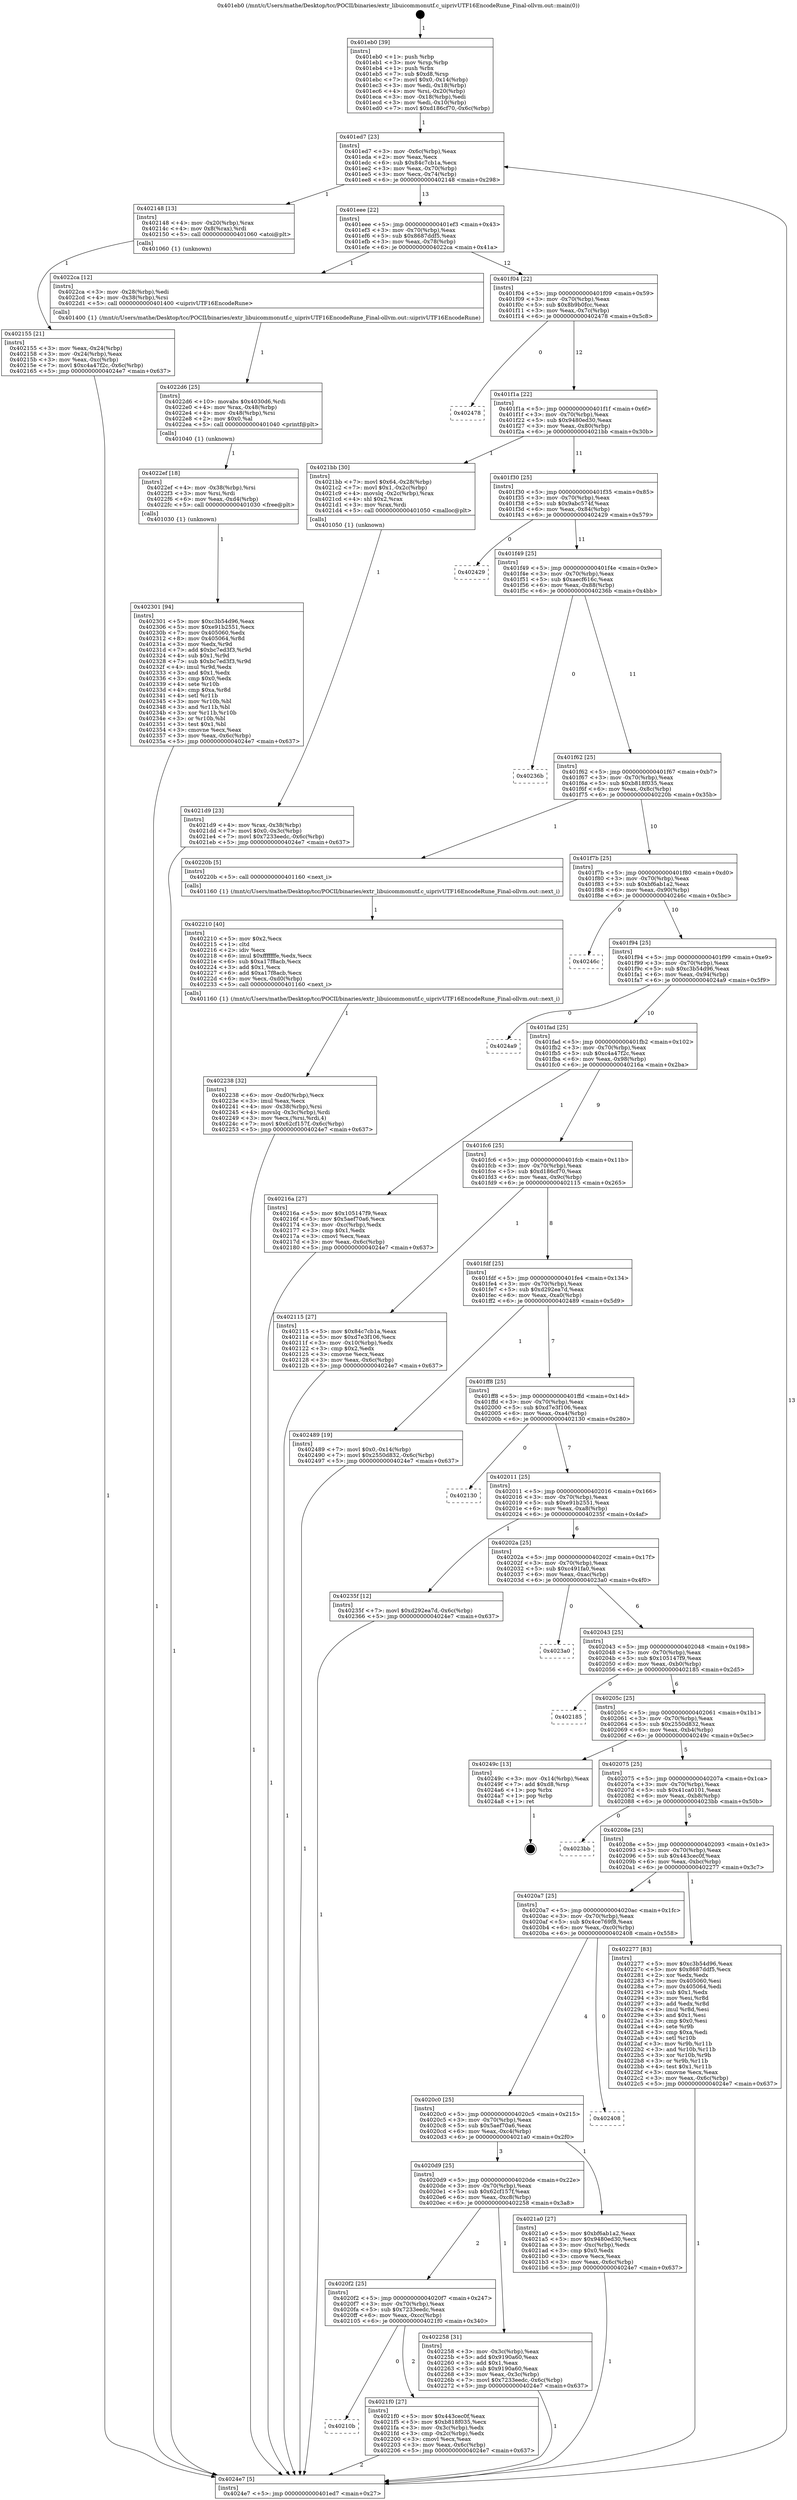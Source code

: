 digraph "0x401eb0" {
  label = "0x401eb0 (/mnt/c/Users/mathe/Desktop/tcc/POCII/binaries/extr_libuicommonutf.c_uiprivUTF16EncodeRune_Final-ollvm.out::main(0))"
  labelloc = "t"
  node[shape=record]

  Entry [label="",width=0.3,height=0.3,shape=circle,fillcolor=black,style=filled]
  "0x401ed7" [label="{
     0x401ed7 [23]\l
     | [instrs]\l
     &nbsp;&nbsp;0x401ed7 \<+3\>: mov -0x6c(%rbp),%eax\l
     &nbsp;&nbsp;0x401eda \<+2\>: mov %eax,%ecx\l
     &nbsp;&nbsp;0x401edc \<+6\>: sub $0x84c7cb1a,%ecx\l
     &nbsp;&nbsp;0x401ee2 \<+3\>: mov %eax,-0x70(%rbp)\l
     &nbsp;&nbsp;0x401ee5 \<+3\>: mov %ecx,-0x74(%rbp)\l
     &nbsp;&nbsp;0x401ee8 \<+6\>: je 0000000000402148 \<main+0x298\>\l
  }"]
  "0x402148" [label="{
     0x402148 [13]\l
     | [instrs]\l
     &nbsp;&nbsp;0x402148 \<+4\>: mov -0x20(%rbp),%rax\l
     &nbsp;&nbsp;0x40214c \<+4\>: mov 0x8(%rax),%rdi\l
     &nbsp;&nbsp;0x402150 \<+5\>: call 0000000000401060 \<atoi@plt\>\l
     | [calls]\l
     &nbsp;&nbsp;0x401060 \{1\} (unknown)\l
  }"]
  "0x401eee" [label="{
     0x401eee [22]\l
     | [instrs]\l
     &nbsp;&nbsp;0x401eee \<+5\>: jmp 0000000000401ef3 \<main+0x43\>\l
     &nbsp;&nbsp;0x401ef3 \<+3\>: mov -0x70(%rbp),%eax\l
     &nbsp;&nbsp;0x401ef6 \<+5\>: sub $0x8687ddf5,%eax\l
     &nbsp;&nbsp;0x401efb \<+3\>: mov %eax,-0x78(%rbp)\l
     &nbsp;&nbsp;0x401efe \<+6\>: je 00000000004022ca \<main+0x41a\>\l
  }"]
  Exit [label="",width=0.3,height=0.3,shape=circle,fillcolor=black,style=filled,peripheries=2]
  "0x4022ca" [label="{
     0x4022ca [12]\l
     | [instrs]\l
     &nbsp;&nbsp;0x4022ca \<+3\>: mov -0x28(%rbp),%edi\l
     &nbsp;&nbsp;0x4022cd \<+4\>: mov -0x38(%rbp),%rsi\l
     &nbsp;&nbsp;0x4022d1 \<+5\>: call 0000000000401400 \<uiprivUTF16EncodeRune\>\l
     | [calls]\l
     &nbsp;&nbsp;0x401400 \{1\} (/mnt/c/Users/mathe/Desktop/tcc/POCII/binaries/extr_libuicommonutf.c_uiprivUTF16EncodeRune_Final-ollvm.out::uiprivUTF16EncodeRune)\l
  }"]
  "0x401f04" [label="{
     0x401f04 [22]\l
     | [instrs]\l
     &nbsp;&nbsp;0x401f04 \<+5\>: jmp 0000000000401f09 \<main+0x59\>\l
     &nbsp;&nbsp;0x401f09 \<+3\>: mov -0x70(%rbp),%eax\l
     &nbsp;&nbsp;0x401f0c \<+5\>: sub $0x8b9b0fcc,%eax\l
     &nbsp;&nbsp;0x401f11 \<+3\>: mov %eax,-0x7c(%rbp)\l
     &nbsp;&nbsp;0x401f14 \<+6\>: je 0000000000402478 \<main+0x5c8\>\l
  }"]
  "0x402301" [label="{
     0x402301 [94]\l
     | [instrs]\l
     &nbsp;&nbsp;0x402301 \<+5\>: mov $0xc3b54d96,%eax\l
     &nbsp;&nbsp;0x402306 \<+5\>: mov $0xe91b2551,%ecx\l
     &nbsp;&nbsp;0x40230b \<+7\>: mov 0x405060,%edx\l
     &nbsp;&nbsp;0x402312 \<+8\>: mov 0x405064,%r8d\l
     &nbsp;&nbsp;0x40231a \<+3\>: mov %edx,%r9d\l
     &nbsp;&nbsp;0x40231d \<+7\>: add $0xbc7ed3f3,%r9d\l
     &nbsp;&nbsp;0x402324 \<+4\>: sub $0x1,%r9d\l
     &nbsp;&nbsp;0x402328 \<+7\>: sub $0xbc7ed3f3,%r9d\l
     &nbsp;&nbsp;0x40232f \<+4\>: imul %r9d,%edx\l
     &nbsp;&nbsp;0x402333 \<+3\>: and $0x1,%edx\l
     &nbsp;&nbsp;0x402336 \<+3\>: cmp $0x0,%edx\l
     &nbsp;&nbsp;0x402339 \<+4\>: sete %r10b\l
     &nbsp;&nbsp;0x40233d \<+4\>: cmp $0xa,%r8d\l
     &nbsp;&nbsp;0x402341 \<+4\>: setl %r11b\l
     &nbsp;&nbsp;0x402345 \<+3\>: mov %r10b,%bl\l
     &nbsp;&nbsp;0x402348 \<+3\>: and %r11b,%bl\l
     &nbsp;&nbsp;0x40234b \<+3\>: xor %r11b,%r10b\l
     &nbsp;&nbsp;0x40234e \<+3\>: or %r10b,%bl\l
     &nbsp;&nbsp;0x402351 \<+3\>: test $0x1,%bl\l
     &nbsp;&nbsp;0x402354 \<+3\>: cmovne %ecx,%eax\l
     &nbsp;&nbsp;0x402357 \<+3\>: mov %eax,-0x6c(%rbp)\l
     &nbsp;&nbsp;0x40235a \<+5\>: jmp 00000000004024e7 \<main+0x637\>\l
  }"]
  "0x402478" [label="{
     0x402478\l
  }", style=dashed]
  "0x401f1a" [label="{
     0x401f1a [22]\l
     | [instrs]\l
     &nbsp;&nbsp;0x401f1a \<+5\>: jmp 0000000000401f1f \<main+0x6f\>\l
     &nbsp;&nbsp;0x401f1f \<+3\>: mov -0x70(%rbp),%eax\l
     &nbsp;&nbsp;0x401f22 \<+5\>: sub $0x9480ed30,%eax\l
     &nbsp;&nbsp;0x401f27 \<+3\>: mov %eax,-0x80(%rbp)\l
     &nbsp;&nbsp;0x401f2a \<+6\>: je 00000000004021bb \<main+0x30b\>\l
  }"]
  "0x4022ef" [label="{
     0x4022ef [18]\l
     | [instrs]\l
     &nbsp;&nbsp;0x4022ef \<+4\>: mov -0x38(%rbp),%rsi\l
     &nbsp;&nbsp;0x4022f3 \<+3\>: mov %rsi,%rdi\l
     &nbsp;&nbsp;0x4022f6 \<+6\>: mov %eax,-0xd4(%rbp)\l
     &nbsp;&nbsp;0x4022fc \<+5\>: call 0000000000401030 \<free@plt\>\l
     | [calls]\l
     &nbsp;&nbsp;0x401030 \{1\} (unknown)\l
  }"]
  "0x4021bb" [label="{
     0x4021bb [30]\l
     | [instrs]\l
     &nbsp;&nbsp;0x4021bb \<+7\>: movl $0x64,-0x28(%rbp)\l
     &nbsp;&nbsp;0x4021c2 \<+7\>: movl $0x1,-0x2c(%rbp)\l
     &nbsp;&nbsp;0x4021c9 \<+4\>: movslq -0x2c(%rbp),%rax\l
     &nbsp;&nbsp;0x4021cd \<+4\>: shl $0x2,%rax\l
     &nbsp;&nbsp;0x4021d1 \<+3\>: mov %rax,%rdi\l
     &nbsp;&nbsp;0x4021d4 \<+5\>: call 0000000000401050 \<malloc@plt\>\l
     | [calls]\l
     &nbsp;&nbsp;0x401050 \{1\} (unknown)\l
  }"]
  "0x401f30" [label="{
     0x401f30 [25]\l
     | [instrs]\l
     &nbsp;&nbsp;0x401f30 \<+5\>: jmp 0000000000401f35 \<main+0x85\>\l
     &nbsp;&nbsp;0x401f35 \<+3\>: mov -0x70(%rbp),%eax\l
     &nbsp;&nbsp;0x401f38 \<+5\>: sub $0x9abc574f,%eax\l
     &nbsp;&nbsp;0x401f3d \<+6\>: mov %eax,-0x84(%rbp)\l
     &nbsp;&nbsp;0x401f43 \<+6\>: je 0000000000402429 \<main+0x579\>\l
  }"]
  "0x4022d6" [label="{
     0x4022d6 [25]\l
     | [instrs]\l
     &nbsp;&nbsp;0x4022d6 \<+10\>: movabs $0x4030d6,%rdi\l
     &nbsp;&nbsp;0x4022e0 \<+4\>: mov %rax,-0x48(%rbp)\l
     &nbsp;&nbsp;0x4022e4 \<+4\>: mov -0x48(%rbp),%rsi\l
     &nbsp;&nbsp;0x4022e8 \<+2\>: mov $0x0,%al\l
     &nbsp;&nbsp;0x4022ea \<+5\>: call 0000000000401040 \<printf@plt\>\l
     | [calls]\l
     &nbsp;&nbsp;0x401040 \{1\} (unknown)\l
  }"]
  "0x402429" [label="{
     0x402429\l
  }", style=dashed]
  "0x401f49" [label="{
     0x401f49 [25]\l
     | [instrs]\l
     &nbsp;&nbsp;0x401f49 \<+5\>: jmp 0000000000401f4e \<main+0x9e\>\l
     &nbsp;&nbsp;0x401f4e \<+3\>: mov -0x70(%rbp),%eax\l
     &nbsp;&nbsp;0x401f51 \<+5\>: sub $0xaecf616c,%eax\l
     &nbsp;&nbsp;0x401f56 \<+6\>: mov %eax,-0x88(%rbp)\l
     &nbsp;&nbsp;0x401f5c \<+6\>: je 000000000040236b \<main+0x4bb\>\l
  }"]
  "0x402238" [label="{
     0x402238 [32]\l
     | [instrs]\l
     &nbsp;&nbsp;0x402238 \<+6\>: mov -0xd0(%rbp),%ecx\l
     &nbsp;&nbsp;0x40223e \<+3\>: imul %eax,%ecx\l
     &nbsp;&nbsp;0x402241 \<+4\>: mov -0x38(%rbp),%rsi\l
     &nbsp;&nbsp;0x402245 \<+4\>: movslq -0x3c(%rbp),%rdi\l
     &nbsp;&nbsp;0x402249 \<+3\>: mov %ecx,(%rsi,%rdi,4)\l
     &nbsp;&nbsp;0x40224c \<+7\>: movl $0x62cf157f,-0x6c(%rbp)\l
     &nbsp;&nbsp;0x402253 \<+5\>: jmp 00000000004024e7 \<main+0x637\>\l
  }"]
  "0x40236b" [label="{
     0x40236b\l
  }", style=dashed]
  "0x401f62" [label="{
     0x401f62 [25]\l
     | [instrs]\l
     &nbsp;&nbsp;0x401f62 \<+5\>: jmp 0000000000401f67 \<main+0xb7\>\l
     &nbsp;&nbsp;0x401f67 \<+3\>: mov -0x70(%rbp),%eax\l
     &nbsp;&nbsp;0x401f6a \<+5\>: sub $0xb818f035,%eax\l
     &nbsp;&nbsp;0x401f6f \<+6\>: mov %eax,-0x8c(%rbp)\l
     &nbsp;&nbsp;0x401f75 \<+6\>: je 000000000040220b \<main+0x35b\>\l
  }"]
  "0x402210" [label="{
     0x402210 [40]\l
     | [instrs]\l
     &nbsp;&nbsp;0x402210 \<+5\>: mov $0x2,%ecx\l
     &nbsp;&nbsp;0x402215 \<+1\>: cltd\l
     &nbsp;&nbsp;0x402216 \<+2\>: idiv %ecx\l
     &nbsp;&nbsp;0x402218 \<+6\>: imul $0xfffffffe,%edx,%ecx\l
     &nbsp;&nbsp;0x40221e \<+6\>: sub $0xa17f8acb,%ecx\l
     &nbsp;&nbsp;0x402224 \<+3\>: add $0x1,%ecx\l
     &nbsp;&nbsp;0x402227 \<+6\>: add $0xa17f8acb,%ecx\l
     &nbsp;&nbsp;0x40222d \<+6\>: mov %ecx,-0xd0(%rbp)\l
     &nbsp;&nbsp;0x402233 \<+5\>: call 0000000000401160 \<next_i\>\l
     | [calls]\l
     &nbsp;&nbsp;0x401160 \{1\} (/mnt/c/Users/mathe/Desktop/tcc/POCII/binaries/extr_libuicommonutf.c_uiprivUTF16EncodeRune_Final-ollvm.out::next_i)\l
  }"]
  "0x40220b" [label="{
     0x40220b [5]\l
     | [instrs]\l
     &nbsp;&nbsp;0x40220b \<+5\>: call 0000000000401160 \<next_i\>\l
     | [calls]\l
     &nbsp;&nbsp;0x401160 \{1\} (/mnt/c/Users/mathe/Desktop/tcc/POCII/binaries/extr_libuicommonutf.c_uiprivUTF16EncodeRune_Final-ollvm.out::next_i)\l
  }"]
  "0x401f7b" [label="{
     0x401f7b [25]\l
     | [instrs]\l
     &nbsp;&nbsp;0x401f7b \<+5\>: jmp 0000000000401f80 \<main+0xd0\>\l
     &nbsp;&nbsp;0x401f80 \<+3\>: mov -0x70(%rbp),%eax\l
     &nbsp;&nbsp;0x401f83 \<+5\>: sub $0xbf6ab1a2,%eax\l
     &nbsp;&nbsp;0x401f88 \<+6\>: mov %eax,-0x90(%rbp)\l
     &nbsp;&nbsp;0x401f8e \<+6\>: je 000000000040246c \<main+0x5bc\>\l
  }"]
  "0x40210b" [label="{
     0x40210b\l
  }", style=dashed]
  "0x40246c" [label="{
     0x40246c\l
  }", style=dashed]
  "0x401f94" [label="{
     0x401f94 [25]\l
     | [instrs]\l
     &nbsp;&nbsp;0x401f94 \<+5\>: jmp 0000000000401f99 \<main+0xe9\>\l
     &nbsp;&nbsp;0x401f99 \<+3\>: mov -0x70(%rbp),%eax\l
     &nbsp;&nbsp;0x401f9c \<+5\>: sub $0xc3b54d96,%eax\l
     &nbsp;&nbsp;0x401fa1 \<+6\>: mov %eax,-0x94(%rbp)\l
     &nbsp;&nbsp;0x401fa7 \<+6\>: je 00000000004024a9 \<main+0x5f9\>\l
  }"]
  "0x4021f0" [label="{
     0x4021f0 [27]\l
     | [instrs]\l
     &nbsp;&nbsp;0x4021f0 \<+5\>: mov $0x443cec0f,%eax\l
     &nbsp;&nbsp;0x4021f5 \<+5\>: mov $0xb818f035,%ecx\l
     &nbsp;&nbsp;0x4021fa \<+3\>: mov -0x3c(%rbp),%edx\l
     &nbsp;&nbsp;0x4021fd \<+3\>: cmp -0x2c(%rbp),%edx\l
     &nbsp;&nbsp;0x402200 \<+3\>: cmovl %ecx,%eax\l
     &nbsp;&nbsp;0x402203 \<+3\>: mov %eax,-0x6c(%rbp)\l
     &nbsp;&nbsp;0x402206 \<+5\>: jmp 00000000004024e7 \<main+0x637\>\l
  }"]
  "0x4024a9" [label="{
     0x4024a9\l
  }", style=dashed]
  "0x401fad" [label="{
     0x401fad [25]\l
     | [instrs]\l
     &nbsp;&nbsp;0x401fad \<+5\>: jmp 0000000000401fb2 \<main+0x102\>\l
     &nbsp;&nbsp;0x401fb2 \<+3\>: mov -0x70(%rbp),%eax\l
     &nbsp;&nbsp;0x401fb5 \<+5\>: sub $0xc4a47f2c,%eax\l
     &nbsp;&nbsp;0x401fba \<+6\>: mov %eax,-0x98(%rbp)\l
     &nbsp;&nbsp;0x401fc0 \<+6\>: je 000000000040216a \<main+0x2ba\>\l
  }"]
  "0x4020f2" [label="{
     0x4020f2 [25]\l
     | [instrs]\l
     &nbsp;&nbsp;0x4020f2 \<+5\>: jmp 00000000004020f7 \<main+0x247\>\l
     &nbsp;&nbsp;0x4020f7 \<+3\>: mov -0x70(%rbp),%eax\l
     &nbsp;&nbsp;0x4020fa \<+5\>: sub $0x7233eedc,%eax\l
     &nbsp;&nbsp;0x4020ff \<+6\>: mov %eax,-0xcc(%rbp)\l
     &nbsp;&nbsp;0x402105 \<+6\>: je 00000000004021f0 \<main+0x340\>\l
  }"]
  "0x40216a" [label="{
     0x40216a [27]\l
     | [instrs]\l
     &nbsp;&nbsp;0x40216a \<+5\>: mov $0x105147f9,%eax\l
     &nbsp;&nbsp;0x40216f \<+5\>: mov $0x5aef70a6,%ecx\l
     &nbsp;&nbsp;0x402174 \<+3\>: mov -0xc(%rbp),%edx\l
     &nbsp;&nbsp;0x402177 \<+3\>: cmp $0x1,%edx\l
     &nbsp;&nbsp;0x40217a \<+3\>: cmovl %ecx,%eax\l
     &nbsp;&nbsp;0x40217d \<+3\>: mov %eax,-0x6c(%rbp)\l
     &nbsp;&nbsp;0x402180 \<+5\>: jmp 00000000004024e7 \<main+0x637\>\l
  }"]
  "0x401fc6" [label="{
     0x401fc6 [25]\l
     | [instrs]\l
     &nbsp;&nbsp;0x401fc6 \<+5\>: jmp 0000000000401fcb \<main+0x11b\>\l
     &nbsp;&nbsp;0x401fcb \<+3\>: mov -0x70(%rbp),%eax\l
     &nbsp;&nbsp;0x401fce \<+5\>: sub $0xd186cf70,%eax\l
     &nbsp;&nbsp;0x401fd3 \<+6\>: mov %eax,-0x9c(%rbp)\l
     &nbsp;&nbsp;0x401fd9 \<+6\>: je 0000000000402115 \<main+0x265\>\l
  }"]
  "0x402258" [label="{
     0x402258 [31]\l
     | [instrs]\l
     &nbsp;&nbsp;0x402258 \<+3\>: mov -0x3c(%rbp),%eax\l
     &nbsp;&nbsp;0x40225b \<+5\>: add $0x9190a60,%eax\l
     &nbsp;&nbsp;0x402260 \<+3\>: add $0x1,%eax\l
     &nbsp;&nbsp;0x402263 \<+5\>: sub $0x9190a60,%eax\l
     &nbsp;&nbsp;0x402268 \<+3\>: mov %eax,-0x3c(%rbp)\l
     &nbsp;&nbsp;0x40226b \<+7\>: movl $0x7233eedc,-0x6c(%rbp)\l
     &nbsp;&nbsp;0x402272 \<+5\>: jmp 00000000004024e7 \<main+0x637\>\l
  }"]
  "0x402115" [label="{
     0x402115 [27]\l
     | [instrs]\l
     &nbsp;&nbsp;0x402115 \<+5\>: mov $0x84c7cb1a,%eax\l
     &nbsp;&nbsp;0x40211a \<+5\>: mov $0xd7e3f106,%ecx\l
     &nbsp;&nbsp;0x40211f \<+3\>: mov -0x10(%rbp),%edx\l
     &nbsp;&nbsp;0x402122 \<+3\>: cmp $0x2,%edx\l
     &nbsp;&nbsp;0x402125 \<+3\>: cmovne %ecx,%eax\l
     &nbsp;&nbsp;0x402128 \<+3\>: mov %eax,-0x6c(%rbp)\l
     &nbsp;&nbsp;0x40212b \<+5\>: jmp 00000000004024e7 \<main+0x637\>\l
  }"]
  "0x401fdf" [label="{
     0x401fdf [25]\l
     | [instrs]\l
     &nbsp;&nbsp;0x401fdf \<+5\>: jmp 0000000000401fe4 \<main+0x134\>\l
     &nbsp;&nbsp;0x401fe4 \<+3\>: mov -0x70(%rbp),%eax\l
     &nbsp;&nbsp;0x401fe7 \<+5\>: sub $0xd292ea7d,%eax\l
     &nbsp;&nbsp;0x401fec \<+6\>: mov %eax,-0xa0(%rbp)\l
     &nbsp;&nbsp;0x401ff2 \<+6\>: je 0000000000402489 \<main+0x5d9\>\l
  }"]
  "0x4024e7" [label="{
     0x4024e7 [5]\l
     | [instrs]\l
     &nbsp;&nbsp;0x4024e7 \<+5\>: jmp 0000000000401ed7 \<main+0x27\>\l
  }"]
  "0x401eb0" [label="{
     0x401eb0 [39]\l
     | [instrs]\l
     &nbsp;&nbsp;0x401eb0 \<+1\>: push %rbp\l
     &nbsp;&nbsp;0x401eb1 \<+3\>: mov %rsp,%rbp\l
     &nbsp;&nbsp;0x401eb4 \<+1\>: push %rbx\l
     &nbsp;&nbsp;0x401eb5 \<+7\>: sub $0xd8,%rsp\l
     &nbsp;&nbsp;0x401ebc \<+7\>: movl $0x0,-0x14(%rbp)\l
     &nbsp;&nbsp;0x401ec3 \<+3\>: mov %edi,-0x18(%rbp)\l
     &nbsp;&nbsp;0x401ec6 \<+4\>: mov %rsi,-0x20(%rbp)\l
     &nbsp;&nbsp;0x401eca \<+3\>: mov -0x18(%rbp),%edi\l
     &nbsp;&nbsp;0x401ecd \<+3\>: mov %edi,-0x10(%rbp)\l
     &nbsp;&nbsp;0x401ed0 \<+7\>: movl $0xd186cf70,-0x6c(%rbp)\l
  }"]
  "0x402155" [label="{
     0x402155 [21]\l
     | [instrs]\l
     &nbsp;&nbsp;0x402155 \<+3\>: mov %eax,-0x24(%rbp)\l
     &nbsp;&nbsp;0x402158 \<+3\>: mov -0x24(%rbp),%eax\l
     &nbsp;&nbsp;0x40215b \<+3\>: mov %eax,-0xc(%rbp)\l
     &nbsp;&nbsp;0x40215e \<+7\>: movl $0xc4a47f2c,-0x6c(%rbp)\l
     &nbsp;&nbsp;0x402165 \<+5\>: jmp 00000000004024e7 \<main+0x637\>\l
  }"]
  "0x4021d9" [label="{
     0x4021d9 [23]\l
     | [instrs]\l
     &nbsp;&nbsp;0x4021d9 \<+4\>: mov %rax,-0x38(%rbp)\l
     &nbsp;&nbsp;0x4021dd \<+7\>: movl $0x0,-0x3c(%rbp)\l
     &nbsp;&nbsp;0x4021e4 \<+7\>: movl $0x7233eedc,-0x6c(%rbp)\l
     &nbsp;&nbsp;0x4021eb \<+5\>: jmp 00000000004024e7 \<main+0x637\>\l
  }"]
  "0x402489" [label="{
     0x402489 [19]\l
     | [instrs]\l
     &nbsp;&nbsp;0x402489 \<+7\>: movl $0x0,-0x14(%rbp)\l
     &nbsp;&nbsp;0x402490 \<+7\>: movl $0x2550d832,-0x6c(%rbp)\l
     &nbsp;&nbsp;0x402497 \<+5\>: jmp 00000000004024e7 \<main+0x637\>\l
  }"]
  "0x401ff8" [label="{
     0x401ff8 [25]\l
     | [instrs]\l
     &nbsp;&nbsp;0x401ff8 \<+5\>: jmp 0000000000401ffd \<main+0x14d\>\l
     &nbsp;&nbsp;0x401ffd \<+3\>: mov -0x70(%rbp),%eax\l
     &nbsp;&nbsp;0x402000 \<+5\>: sub $0xd7e3f106,%eax\l
     &nbsp;&nbsp;0x402005 \<+6\>: mov %eax,-0xa4(%rbp)\l
     &nbsp;&nbsp;0x40200b \<+6\>: je 0000000000402130 \<main+0x280\>\l
  }"]
  "0x4020d9" [label="{
     0x4020d9 [25]\l
     | [instrs]\l
     &nbsp;&nbsp;0x4020d9 \<+5\>: jmp 00000000004020de \<main+0x22e\>\l
     &nbsp;&nbsp;0x4020de \<+3\>: mov -0x70(%rbp),%eax\l
     &nbsp;&nbsp;0x4020e1 \<+5\>: sub $0x62cf157f,%eax\l
     &nbsp;&nbsp;0x4020e6 \<+6\>: mov %eax,-0xc8(%rbp)\l
     &nbsp;&nbsp;0x4020ec \<+6\>: je 0000000000402258 \<main+0x3a8\>\l
  }"]
  "0x402130" [label="{
     0x402130\l
  }", style=dashed]
  "0x402011" [label="{
     0x402011 [25]\l
     | [instrs]\l
     &nbsp;&nbsp;0x402011 \<+5\>: jmp 0000000000402016 \<main+0x166\>\l
     &nbsp;&nbsp;0x402016 \<+3\>: mov -0x70(%rbp),%eax\l
     &nbsp;&nbsp;0x402019 \<+5\>: sub $0xe91b2551,%eax\l
     &nbsp;&nbsp;0x40201e \<+6\>: mov %eax,-0xa8(%rbp)\l
     &nbsp;&nbsp;0x402024 \<+6\>: je 000000000040235f \<main+0x4af\>\l
  }"]
  "0x4021a0" [label="{
     0x4021a0 [27]\l
     | [instrs]\l
     &nbsp;&nbsp;0x4021a0 \<+5\>: mov $0xbf6ab1a2,%eax\l
     &nbsp;&nbsp;0x4021a5 \<+5\>: mov $0x9480ed30,%ecx\l
     &nbsp;&nbsp;0x4021aa \<+3\>: mov -0xc(%rbp),%edx\l
     &nbsp;&nbsp;0x4021ad \<+3\>: cmp $0x0,%edx\l
     &nbsp;&nbsp;0x4021b0 \<+3\>: cmove %ecx,%eax\l
     &nbsp;&nbsp;0x4021b3 \<+3\>: mov %eax,-0x6c(%rbp)\l
     &nbsp;&nbsp;0x4021b6 \<+5\>: jmp 00000000004024e7 \<main+0x637\>\l
  }"]
  "0x40235f" [label="{
     0x40235f [12]\l
     | [instrs]\l
     &nbsp;&nbsp;0x40235f \<+7\>: movl $0xd292ea7d,-0x6c(%rbp)\l
     &nbsp;&nbsp;0x402366 \<+5\>: jmp 00000000004024e7 \<main+0x637\>\l
  }"]
  "0x40202a" [label="{
     0x40202a [25]\l
     | [instrs]\l
     &nbsp;&nbsp;0x40202a \<+5\>: jmp 000000000040202f \<main+0x17f\>\l
     &nbsp;&nbsp;0x40202f \<+3\>: mov -0x70(%rbp),%eax\l
     &nbsp;&nbsp;0x402032 \<+5\>: sub $0xc491fa0,%eax\l
     &nbsp;&nbsp;0x402037 \<+6\>: mov %eax,-0xac(%rbp)\l
     &nbsp;&nbsp;0x40203d \<+6\>: je 00000000004023a0 \<main+0x4f0\>\l
  }"]
  "0x4020c0" [label="{
     0x4020c0 [25]\l
     | [instrs]\l
     &nbsp;&nbsp;0x4020c0 \<+5\>: jmp 00000000004020c5 \<main+0x215\>\l
     &nbsp;&nbsp;0x4020c5 \<+3\>: mov -0x70(%rbp),%eax\l
     &nbsp;&nbsp;0x4020c8 \<+5\>: sub $0x5aef70a6,%eax\l
     &nbsp;&nbsp;0x4020cd \<+6\>: mov %eax,-0xc4(%rbp)\l
     &nbsp;&nbsp;0x4020d3 \<+6\>: je 00000000004021a0 \<main+0x2f0\>\l
  }"]
  "0x4023a0" [label="{
     0x4023a0\l
  }", style=dashed]
  "0x402043" [label="{
     0x402043 [25]\l
     | [instrs]\l
     &nbsp;&nbsp;0x402043 \<+5\>: jmp 0000000000402048 \<main+0x198\>\l
     &nbsp;&nbsp;0x402048 \<+3\>: mov -0x70(%rbp),%eax\l
     &nbsp;&nbsp;0x40204b \<+5\>: sub $0x105147f9,%eax\l
     &nbsp;&nbsp;0x402050 \<+6\>: mov %eax,-0xb0(%rbp)\l
     &nbsp;&nbsp;0x402056 \<+6\>: je 0000000000402185 \<main+0x2d5\>\l
  }"]
  "0x402408" [label="{
     0x402408\l
  }", style=dashed]
  "0x402185" [label="{
     0x402185\l
  }", style=dashed]
  "0x40205c" [label="{
     0x40205c [25]\l
     | [instrs]\l
     &nbsp;&nbsp;0x40205c \<+5\>: jmp 0000000000402061 \<main+0x1b1\>\l
     &nbsp;&nbsp;0x402061 \<+3\>: mov -0x70(%rbp),%eax\l
     &nbsp;&nbsp;0x402064 \<+5\>: sub $0x2550d832,%eax\l
     &nbsp;&nbsp;0x402069 \<+6\>: mov %eax,-0xb4(%rbp)\l
     &nbsp;&nbsp;0x40206f \<+6\>: je 000000000040249c \<main+0x5ec\>\l
  }"]
  "0x4020a7" [label="{
     0x4020a7 [25]\l
     | [instrs]\l
     &nbsp;&nbsp;0x4020a7 \<+5\>: jmp 00000000004020ac \<main+0x1fc\>\l
     &nbsp;&nbsp;0x4020ac \<+3\>: mov -0x70(%rbp),%eax\l
     &nbsp;&nbsp;0x4020af \<+5\>: sub $0x4ce769f8,%eax\l
     &nbsp;&nbsp;0x4020b4 \<+6\>: mov %eax,-0xc0(%rbp)\l
     &nbsp;&nbsp;0x4020ba \<+6\>: je 0000000000402408 \<main+0x558\>\l
  }"]
  "0x40249c" [label="{
     0x40249c [13]\l
     | [instrs]\l
     &nbsp;&nbsp;0x40249c \<+3\>: mov -0x14(%rbp),%eax\l
     &nbsp;&nbsp;0x40249f \<+7\>: add $0xd8,%rsp\l
     &nbsp;&nbsp;0x4024a6 \<+1\>: pop %rbx\l
     &nbsp;&nbsp;0x4024a7 \<+1\>: pop %rbp\l
     &nbsp;&nbsp;0x4024a8 \<+1\>: ret\l
  }"]
  "0x402075" [label="{
     0x402075 [25]\l
     | [instrs]\l
     &nbsp;&nbsp;0x402075 \<+5\>: jmp 000000000040207a \<main+0x1ca\>\l
     &nbsp;&nbsp;0x40207a \<+3\>: mov -0x70(%rbp),%eax\l
     &nbsp;&nbsp;0x40207d \<+5\>: sub $0x41ca0101,%eax\l
     &nbsp;&nbsp;0x402082 \<+6\>: mov %eax,-0xb8(%rbp)\l
     &nbsp;&nbsp;0x402088 \<+6\>: je 00000000004023bb \<main+0x50b\>\l
  }"]
  "0x402277" [label="{
     0x402277 [83]\l
     | [instrs]\l
     &nbsp;&nbsp;0x402277 \<+5\>: mov $0xc3b54d96,%eax\l
     &nbsp;&nbsp;0x40227c \<+5\>: mov $0x8687ddf5,%ecx\l
     &nbsp;&nbsp;0x402281 \<+2\>: xor %edx,%edx\l
     &nbsp;&nbsp;0x402283 \<+7\>: mov 0x405060,%esi\l
     &nbsp;&nbsp;0x40228a \<+7\>: mov 0x405064,%edi\l
     &nbsp;&nbsp;0x402291 \<+3\>: sub $0x1,%edx\l
     &nbsp;&nbsp;0x402294 \<+3\>: mov %esi,%r8d\l
     &nbsp;&nbsp;0x402297 \<+3\>: add %edx,%r8d\l
     &nbsp;&nbsp;0x40229a \<+4\>: imul %r8d,%esi\l
     &nbsp;&nbsp;0x40229e \<+3\>: and $0x1,%esi\l
     &nbsp;&nbsp;0x4022a1 \<+3\>: cmp $0x0,%esi\l
     &nbsp;&nbsp;0x4022a4 \<+4\>: sete %r9b\l
     &nbsp;&nbsp;0x4022a8 \<+3\>: cmp $0xa,%edi\l
     &nbsp;&nbsp;0x4022ab \<+4\>: setl %r10b\l
     &nbsp;&nbsp;0x4022af \<+3\>: mov %r9b,%r11b\l
     &nbsp;&nbsp;0x4022b2 \<+3\>: and %r10b,%r11b\l
     &nbsp;&nbsp;0x4022b5 \<+3\>: xor %r10b,%r9b\l
     &nbsp;&nbsp;0x4022b8 \<+3\>: or %r9b,%r11b\l
     &nbsp;&nbsp;0x4022bb \<+4\>: test $0x1,%r11b\l
     &nbsp;&nbsp;0x4022bf \<+3\>: cmovne %ecx,%eax\l
     &nbsp;&nbsp;0x4022c2 \<+3\>: mov %eax,-0x6c(%rbp)\l
     &nbsp;&nbsp;0x4022c5 \<+5\>: jmp 00000000004024e7 \<main+0x637\>\l
  }"]
  "0x4023bb" [label="{
     0x4023bb\l
  }", style=dashed]
  "0x40208e" [label="{
     0x40208e [25]\l
     | [instrs]\l
     &nbsp;&nbsp;0x40208e \<+5\>: jmp 0000000000402093 \<main+0x1e3\>\l
     &nbsp;&nbsp;0x402093 \<+3\>: mov -0x70(%rbp),%eax\l
     &nbsp;&nbsp;0x402096 \<+5\>: sub $0x443cec0f,%eax\l
     &nbsp;&nbsp;0x40209b \<+6\>: mov %eax,-0xbc(%rbp)\l
     &nbsp;&nbsp;0x4020a1 \<+6\>: je 0000000000402277 \<main+0x3c7\>\l
  }"]
  Entry -> "0x401eb0" [label=" 1"]
  "0x401ed7" -> "0x402148" [label=" 1"]
  "0x401ed7" -> "0x401eee" [label=" 13"]
  "0x40249c" -> Exit [label=" 1"]
  "0x401eee" -> "0x4022ca" [label=" 1"]
  "0x401eee" -> "0x401f04" [label=" 12"]
  "0x402489" -> "0x4024e7" [label=" 1"]
  "0x401f04" -> "0x402478" [label=" 0"]
  "0x401f04" -> "0x401f1a" [label=" 12"]
  "0x40235f" -> "0x4024e7" [label=" 1"]
  "0x401f1a" -> "0x4021bb" [label=" 1"]
  "0x401f1a" -> "0x401f30" [label=" 11"]
  "0x402301" -> "0x4024e7" [label=" 1"]
  "0x401f30" -> "0x402429" [label=" 0"]
  "0x401f30" -> "0x401f49" [label=" 11"]
  "0x4022ef" -> "0x402301" [label=" 1"]
  "0x401f49" -> "0x40236b" [label=" 0"]
  "0x401f49" -> "0x401f62" [label=" 11"]
  "0x4022d6" -> "0x4022ef" [label=" 1"]
  "0x401f62" -> "0x40220b" [label=" 1"]
  "0x401f62" -> "0x401f7b" [label=" 10"]
  "0x4022ca" -> "0x4022d6" [label=" 1"]
  "0x401f7b" -> "0x40246c" [label=" 0"]
  "0x401f7b" -> "0x401f94" [label=" 10"]
  "0x402277" -> "0x4024e7" [label=" 1"]
  "0x401f94" -> "0x4024a9" [label=" 0"]
  "0x401f94" -> "0x401fad" [label=" 10"]
  "0x402258" -> "0x4024e7" [label=" 1"]
  "0x401fad" -> "0x40216a" [label=" 1"]
  "0x401fad" -> "0x401fc6" [label=" 9"]
  "0x402210" -> "0x402238" [label=" 1"]
  "0x401fc6" -> "0x402115" [label=" 1"]
  "0x401fc6" -> "0x401fdf" [label=" 8"]
  "0x402115" -> "0x4024e7" [label=" 1"]
  "0x401eb0" -> "0x401ed7" [label=" 1"]
  "0x4024e7" -> "0x401ed7" [label=" 13"]
  "0x402148" -> "0x402155" [label=" 1"]
  "0x402155" -> "0x4024e7" [label=" 1"]
  "0x40216a" -> "0x4024e7" [label=" 1"]
  "0x40220b" -> "0x402210" [label=" 1"]
  "0x401fdf" -> "0x402489" [label=" 1"]
  "0x401fdf" -> "0x401ff8" [label=" 7"]
  "0x4020f2" -> "0x40210b" [label=" 0"]
  "0x401ff8" -> "0x402130" [label=" 0"]
  "0x401ff8" -> "0x402011" [label=" 7"]
  "0x4020f2" -> "0x4021f0" [label=" 2"]
  "0x402011" -> "0x40235f" [label=" 1"]
  "0x402011" -> "0x40202a" [label=" 6"]
  "0x402238" -> "0x4024e7" [label=" 1"]
  "0x40202a" -> "0x4023a0" [label=" 0"]
  "0x40202a" -> "0x402043" [label=" 6"]
  "0x4020d9" -> "0x402258" [label=" 1"]
  "0x402043" -> "0x402185" [label=" 0"]
  "0x402043" -> "0x40205c" [label=" 6"]
  "0x4021f0" -> "0x4024e7" [label=" 2"]
  "0x40205c" -> "0x40249c" [label=" 1"]
  "0x40205c" -> "0x402075" [label=" 5"]
  "0x4021bb" -> "0x4021d9" [label=" 1"]
  "0x402075" -> "0x4023bb" [label=" 0"]
  "0x402075" -> "0x40208e" [label=" 5"]
  "0x4021a0" -> "0x4024e7" [label=" 1"]
  "0x40208e" -> "0x402277" [label=" 1"]
  "0x40208e" -> "0x4020a7" [label=" 4"]
  "0x4021d9" -> "0x4024e7" [label=" 1"]
  "0x4020a7" -> "0x402408" [label=" 0"]
  "0x4020a7" -> "0x4020c0" [label=" 4"]
  "0x4020d9" -> "0x4020f2" [label=" 2"]
  "0x4020c0" -> "0x4021a0" [label=" 1"]
  "0x4020c0" -> "0x4020d9" [label=" 3"]
}
